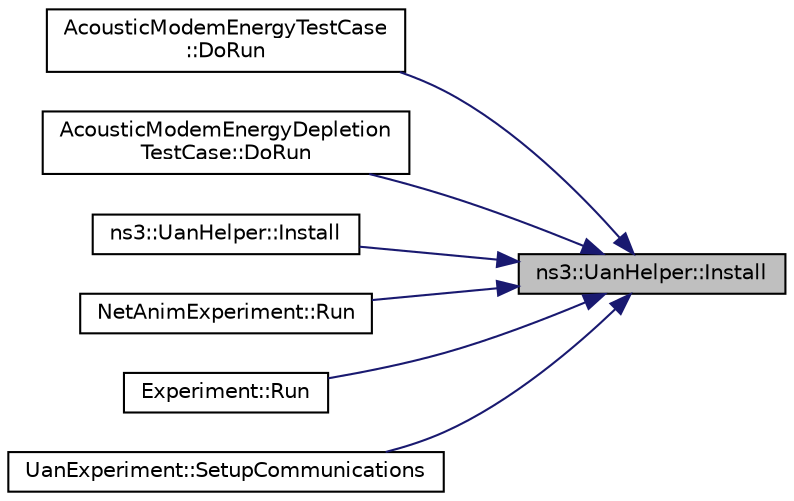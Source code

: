 digraph "ns3::UanHelper::Install"
{
 // LATEX_PDF_SIZE
  edge [fontname="Helvetica",fontsize="10",labelfontname="Helvetica",labelfontsize="10"];
  node [fontname="Helvetica",fontsize="10",shape=record];
  rankdir="RL";
  Node1 [label="ns3::UanHelper::Install",height=0.2,width=0.4,color="black", fillcolor="grey75", style="filled", fontcolor="black",tooltip="This method creates a simple ns3::UanChannel (with a default ns3::UanNoiseModelDefault and ns3::UanPr..."];
  Node1 -> Node2 [dir="back",color="midnightblue",fontsize="10",style="solid",fontname="Helvetica"];
  Node2 [label="AcousticModemEnergyTestCase\l::DoRun",height=0.2,width=0.4,color="black", fillcolor="white", style="filled",URL="$class_acoustic_modem_energy_test_case.html#a80af809d98008abfde814665ff5a3257",tooltip="Implementation to actually run this TestCase."];
  Node1 -> Node3 [dir="back",color="midnightblue",fontsize="10",style="solid",fontname="Helvetica"];
  Node3 [label="AcousticModemEnergyDepletion\lTestCase::DoRun",height=0.2,width=0.4,color="black", fillcolor="white", style="filled",URL="$class_acoustic_modem_energy_depletion_test_case.html#a36ddefb587ebfbbcbfe60d0bdbc4de91",tooltip="Implementation to actually run this TestCase."];
  Node1 -> Node4 [dir="back",color="midnightblue",fontsize="10",style="solid",fontname="Helvetica"];
  Node4 [label="ns3::UanHelper::Install",height=0.2,width=0.4,color="black", fillcolor="white", style="filled",URL="$classns3_1_1_uan_helper.html#a22058cda3c482936c169e9f2a171592f",tooltip="For each of the input nodes, a new ns3::UanNetDevice is attached to the shared input channel."];
  Node1 -> Node5 [dir="back",color="midnightblue",fontsize="10",style="solid",fontname="Helvetica"];
  Node5 [label="NetAnimExperiment::Run",height=0.2,width=0.4,color="black", fillcolor="white", style="filled",URL="$class_net_anim_experiment.html#a63a699997d753ea33b4367ccad6088a3",tooltip="Run function."];
  Node1 -> Node6 [dir="back",color="midnightblue",fontsize="10",style="solid",fontname="Helvetica"];
  Node6 [label="Experiment::Run",height=0.2,width=0.4,color="black", fillcolor="white", style="filled",URL="$class_experiment.html#a2e7dad008a78e106fdbde1917d0bca1b",tooltip="Run an experiment across a range of congestion window values."];
  Node1 -> Node7 [dir="back",color="midnightblue",fontsize="10",style="solid",fontname="Helvetica"];
  Node7 [label="UanExperiment::SetupCommunications",height=0.2,width=0.4,color="black", fillcolor="white", style="filled",URL="$class_uan_experiment.html#a908ec4a08805d3d723087a4aa8a8722e",tooltip="Set the UAN nodes communication channels."];
}
